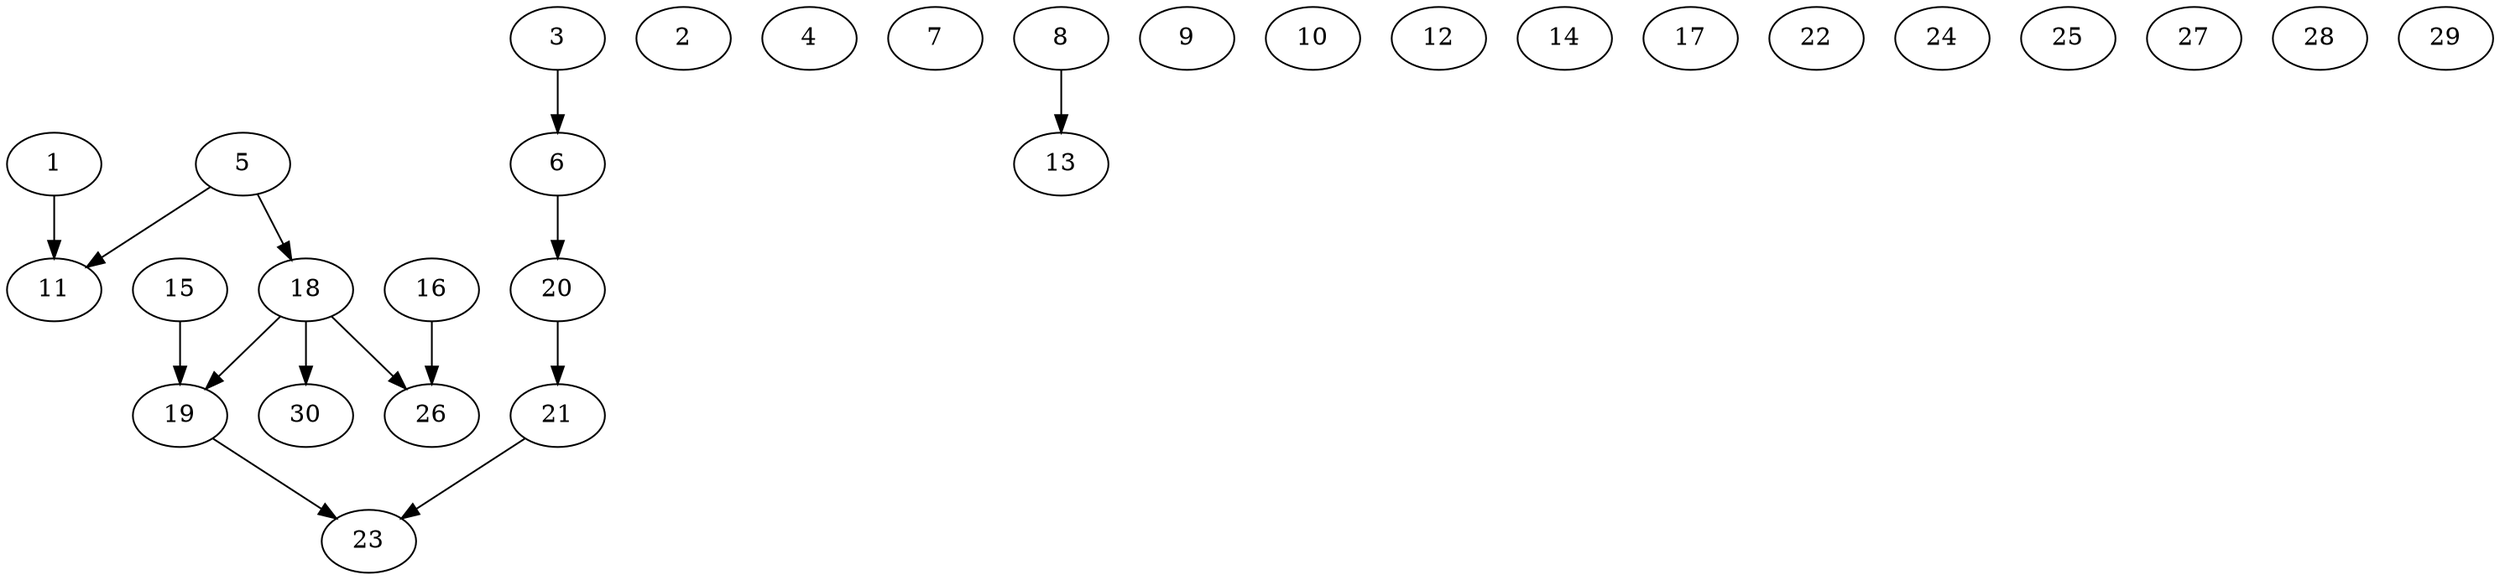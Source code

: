 digraph "core_16p_gb_Random_Nodes_30_Density_0.47_CCR_0.99_WeightType_Random_schedule.gxl" {
	1	 [Processor=5,Start=0,Weight=3];
	11	 [Processor=7,Start=31,Weight=6];
	1 -> 11	 [Weight=21];
	2	 [Processor=16,Start=0,Weight=8];
	3	 [Processor=12,Start=0,Weight=7];
	6	 [Processor=12,Start=7,Weight=6];
	3 -> 6	 [Weight=13];
	4	 [Processor=13,Start=17,Weight=10];
	5	 [Processor=10,Start=0,Weight=2];
	5 -> 11	 [Weight=8];
	18	 [Processor=10,Start=2,Weight=4];
	5 -> 18	 [Weight=8];
	20	 [Processor=12,Start=13,Weight=6];
	6 -> 20	 [Weight=16];
	7	 [Processor=8,Start=27,Weight=10];
	8	 [Processor=13,Start=5,Weight=2];
	13	 [Processor=13,Start=7,Weight=10];
	8 -> 13	 [Weight=16];
	9	 [Processor=15,Start=27,Weight=3];
	10	 [Processor=1,Start=30,Weight=7];
	12	 [Processor=7,Start=19,Weight=9];
	14	 [Processor=6,Start=0,Weight=7];
	15	 [Processor=4,Start=8,Weight=6];
	19	 [Processor=12,Start=19,Weight=4];
	15 -> 19	 [Weight=5];
	16	 [Processor=14,Start=14,Weight=4];
	26	 [Processor=14,Start=28,Weight=9];
	16 -> 26	 [Weight=19];
	17	 [Processor=16,Start=19,Weight=8];
	18 -> 19	 [Weight=8];
	18 -> 26	 [Weight=8];
	30	 [Processor=9,Start=30,Weight=7];
	18 -> 30	 [Weight=24];
	23	 [Processor=12,Start=28,Weight=9];
	19 -> 23	 [Weight=21];
	21	 [Processor=12,Start=23,Weight=5];
	20 -> 21	 [Weight=21];
	21 -> 23	 [Weight=5];
	22	 [Processor=7,Start=0,Weight=8];
	24	 [Processor=2,Start=8,Weight=9];
	25	 [Processor=15,Start=0,Weight=8];
	27	 [Processor=11,Start=2,Weight=6];
	28	 [Processor=9,Start=0,Weight=5];
	29	 [Processor=3,Start=31,Weight=6];
}
